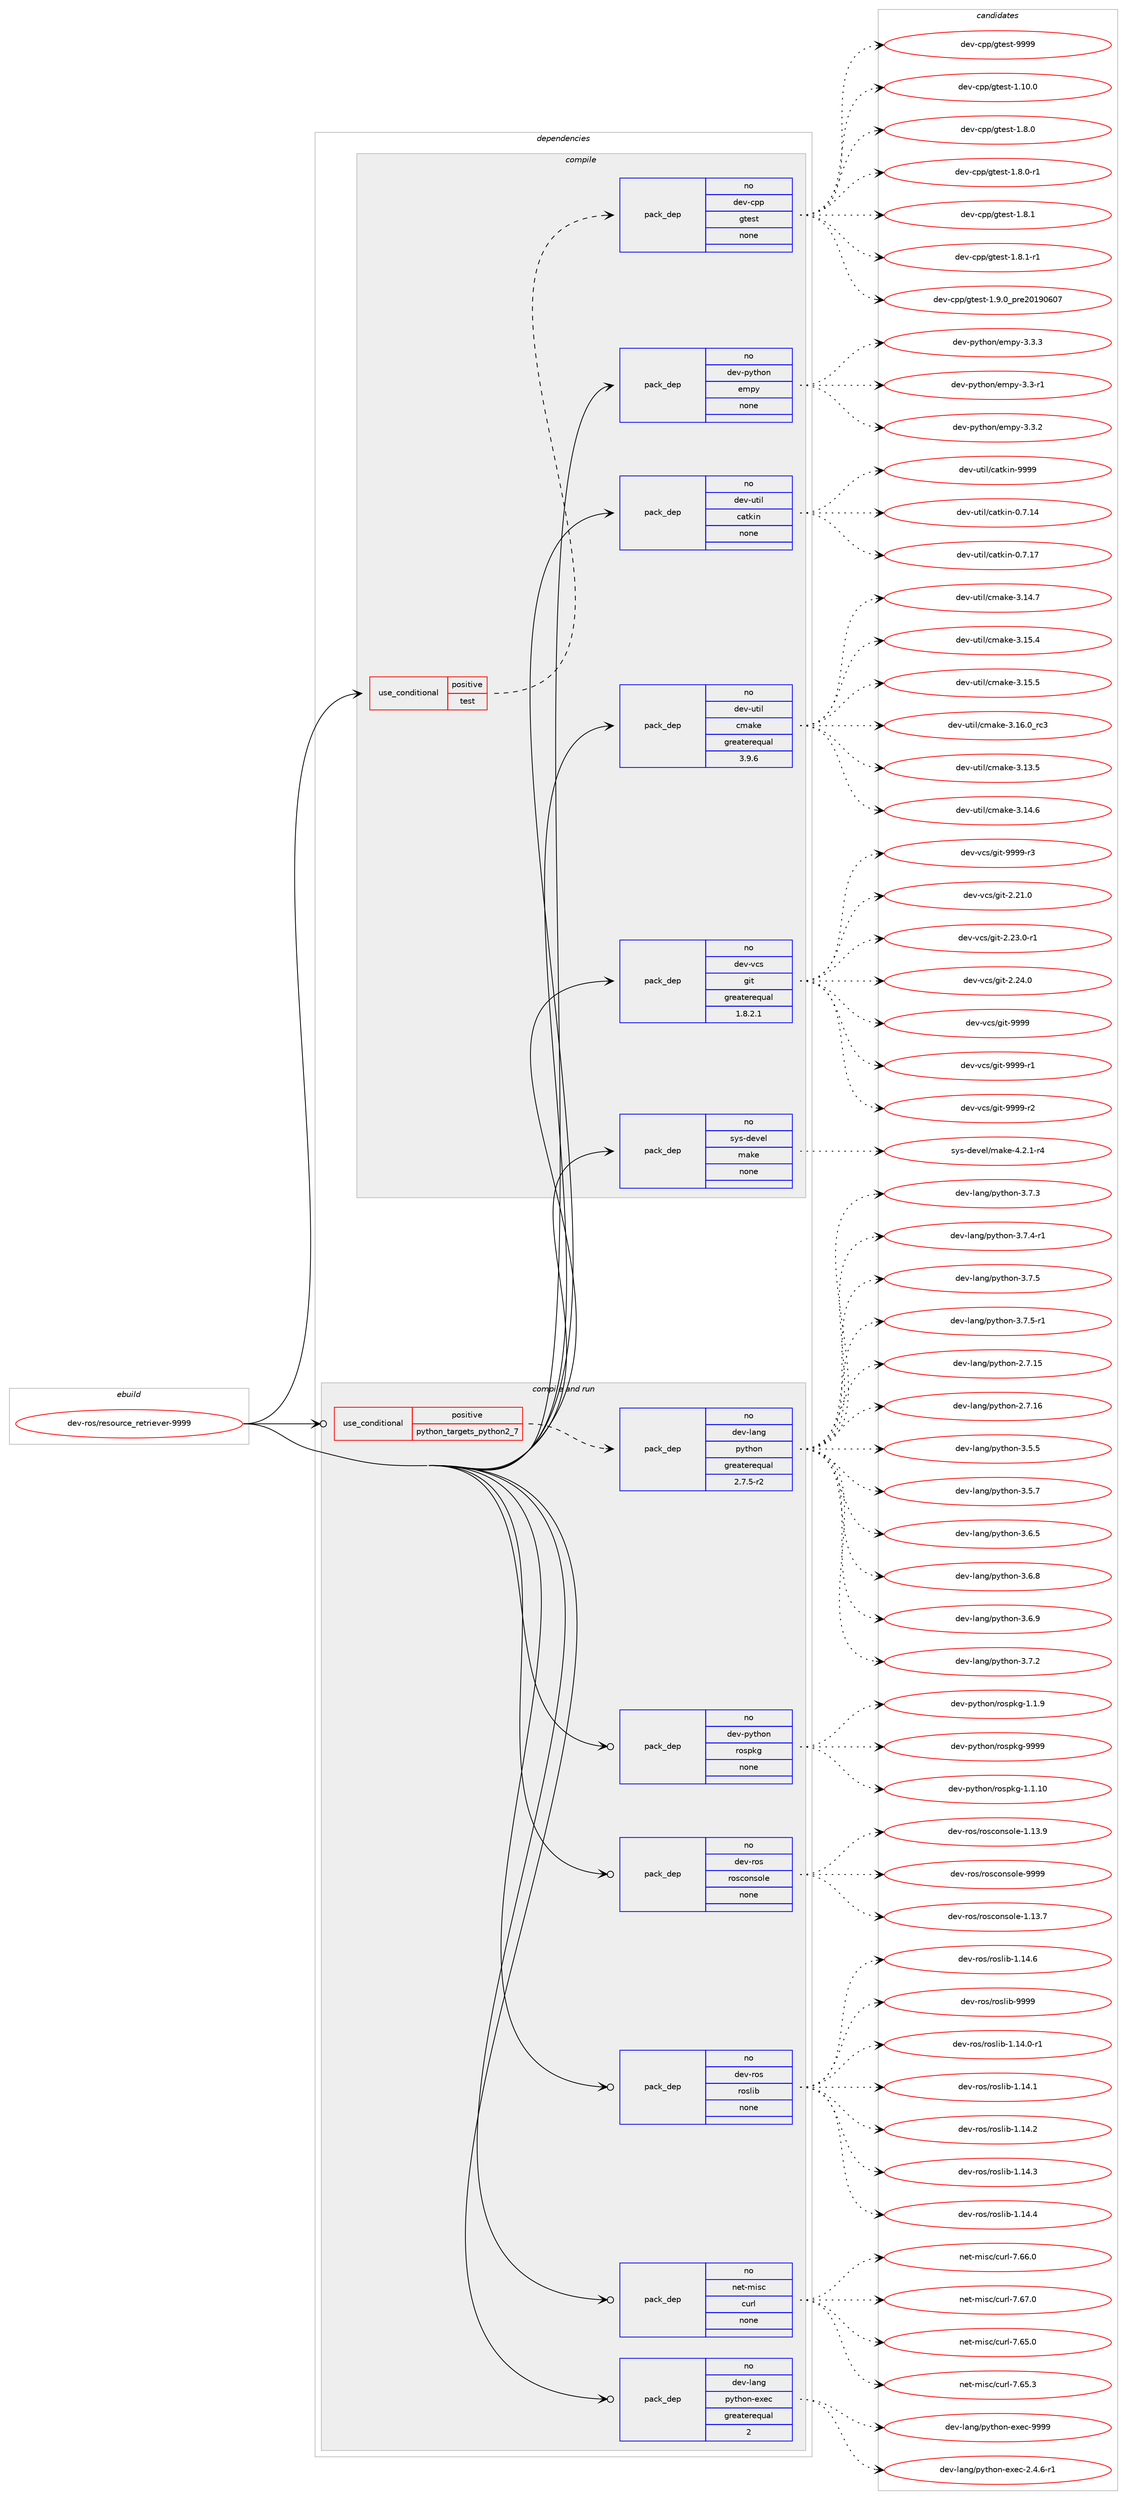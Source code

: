 digraph prolog {

# *************
# Graph options
# *************

newrank=true;
concentrate=true;
compound=true;
graph [rankdir=LR,fontname=Helvetica,fontsize=10,ranksep=1.5];#, ranksep=2.5, nodesep=0.2];
edge  [arrowhead=vee];
node  [fontname=Helvetica,fontsize=10];

# **********
# The ebuild
# **********

subgraph cluster_leftcol {
color=gray;
rank=same;
label=<<i>ebuild</i>>;
id [label="dev-ros/resource_retriever-9999", color=red, width=4, href="../dev-ros/resource_retriever-9999.svg"];
}

# ****************
# The dependencies
# ****************

subgraph cluster_midcol {
color=gray;
label=<<i>dependencies</i>>;
subgraph cluster_compile {
fillcolor="#eeeeee";
style=filled;
label=<<i>compile</i>>;
subgraph cond154319 {
dependency659335 [label=<<TABLE BORDER="0" CELLBORDER="1" CELLSPACING="0" CELLPADDING="4"><TR><TD ROWSPAN="3" CELLPADDING="10">use_conditional</TD></TR><TR><TD>positive</TD></TR><TR><TD>test</TD></TR></TABLE>>, shape=none, color=red];
subgraph pack493110 {
dependency659336 [label=<<TABLE BORDER="0" CELLBORDER="1" CELLSPACING="0" CELLPADDING="4" WIDTH="220"><TR><TD ROWSPAN="6" CELLPADDING="30">pack_dep</TD></TR><TR><TD WIDTH="110">no</TD></TR><TR><TD>dev-cpp</TD></TR><TR><TD>gtest</TD></TR><TR><TD>none</TD></TR><TR><TD></TD></TR></TABLE>>, shape=none, color=blue];
}
dependency659335:e -> dependency659336:w [weight=20,style="dashed",arrowhead="vee"];
}
id:e -> dependency659335:w [weight=20,style="solid",arrowhead="vee"];
subgraph pack493111 {
dependency659337 [label=<<TABLE BORDER="0" CELLBORDER="1" CELLSPACING="0" CELLPADDING="4" WIDTH="220"><TR><TD ROWSPAN="6" CELLPADDING="30">pack_dep</TD></TR><TR><TD WIDTH="110">no</TD></TR><TR><TD>dev-python</TD></TR><TR><TD>empy</TD></TR><TR><TD>none</TD></TR><TR><TD></TD></TR></TABLE>>, shape=none, color=blue];
}
id:e -> dependency659337:w [weight=20,style="solid",arrowhead="vee"];
subgraph pack493112 {
dependency659338 [label=<<TABLE BORDER="0" CELLBORDER="1" CELLSPACING="0" CELLPADDING="4" WIDTH="220"><TR><TD ROWSPAN="6" CELLPADDING="30">pack_dep</TD></TR><TR><TD WIDTH="110">no</TD></TR><TR><TD>dev-util</TD></TR><TR><TD>catkin</TD></TR><TR><TD>none</TD></TR><TR><TD></TD></TR></TABLE>>, shape=none, color=blue];
}
id:e -> dependency659338:w [weight=20,style="solid",arrowhead="vee"];
subgraph pack493113 {
dependency659339 [label=<<TABLE BORDER="0" CELLBORDER="1" CELLSPACING="0" CELLPADDING="4" WIDTH="220"><TR><TD ROWSPAN="6" CELLPADDING="30">pack_dep</TD></TR><TR><TD WIDTH="110">no</TD></TR><TR><TD>dev-util</TD></TR><TR><TD>cmake</TD></TR><TR><TD>greaterequal</TD></TR><TR><TD>3.9.6</TD></TR></TABLE>>, shape=none, color=blue];
}
id:e -> dependency659339:w [weight=20,style="solid",arrowhead="vee"];
subgraph pack493114 {
dependency659340 [label=<<TABLE BORDER="0" CELLBORDER="1" CELLSPACING="0" CELLPADDING="4" WIDTH="220"><TR><TD ROWSPAN="6" CELLPADDING="30">pack_dep</TD></TR><TR><TD WIDTH="110">no</TD></TR><TR><TD>dev-vcs</TD></TR><TR><TD>git</TD></TR><TR><TD>greaterequal</TD></TR><TR><TD>1.8.2.1</TD></TR></TABLE>>, shape=none, color=blue];
}
id:e -> dependency659340:w [weight=20,style="solid",arrowhead="vee"];
subgraph pack493115 {
dependency659341 [label=<<TABLE BORDER="0" CELLBORDER="1" CELLSPACING="0" CELLPADDING="4" WIDTH="220"><TR><TD ROWSPAN="6" CELLPADDING="30">pack_dep</TD></TR><TR><TD WIDTH="110">no</TD></TR><TR><TD>sys-devel</TD></TR><TR><TD>make</TD></TR><TR><TD>none</TD></TR><TR><TD></TD></TR></TABLE>>, shape=none, color=blue];
}
id:e -> dependency659341:w [weight=20,style="solid",arrowhead="vee"];
}
subgraph cluster_compileandrun {
fillcolor="#eeeeee";
style=filled;
label=<<i>compile and run</i>>;
subgraph cond154320 {
dependency659342 [label=<<TABLE BORDER="0" CELLBORDER="1" CELLSPACING="0" CELLPADDING="4"><TR><TD ROWSPAN="3" CELLPADDING="10">use_conditional</TD></TR><TR><TD>positive</TD></TR><TR><TD>python_targets_python2_7</TD></TR></TABLE>>, shape=none, color=red];
subgraph pack493116 {
dependency659343 [label=<<TABLE BORDER="0" CELLBORDER="1" CELLSPACING="0" CELLPADDING="4" WIDTH="220"><TR><TD ROWSPAN="6" CELLPADDING="30">pack_dep</TD></TR><TR><TD WIDTH="110">no</TD></TR><TR><TD>dev-lang</TD></TR><TR><TD>python</TD></TR><TR><TD>greaterequal</TD></TR><TR><TD>2.7.5-r2</TD></TR></TABLE>>, shape=none, color=blue];
}
dependency659342:e -> dependency659343:w [weight=20,style="dashed",arrowhead="vee"];
}
id:e -> dependency659342:w [weight=20,style="solid",arrowhead="odotvee"];
subgraph pack493117 {
dependency659344 [label=<<TABLE BORDER="0" CELLBORDER="1" CELLSPACING="0" CELLPADDING="4" WIDTH="220"><TR><TD ROWSPAN="6" CELLPADDING="30">pack_dep</TD></TR><TR><TD WIDTH="110">no</TD></TR><TR><TD>dev-lang</TD></TR><TR><TD>python-exec</TD></TR><TR><TD>greaterequal</TD></TR><TR><TD>2</TD></TR></TABLE>>, shape=none, color=blue];
}
id:e -> dependency659344:w [weight=20,style="solid",arrowhead="odotvee"];
subgraph pack493118 {
dependency659345 [label=<<TABLE BORDER="0" CELLBORDER="1" CELLSPACING="0" CELLPADDING="4" WIDTH="220"><TR><TD ROWSPAN="6" CELLPADDING="30">pack_dep</TD></TR><TR><TD WIDTH="110">no</TD></TR><TR><TD>dev-python</TD></TR><TR><TD>rospkg</TD></TR><TR><TD>none</TD></TR><TR><TD></TD></TR></TABLE>>, shape=none, color=blue];
}
id:e -> dependency659345:w [weight=20,style="solid",arrowhead="odotvee"];
subgraph pack493119 {
dependency659346 [label=<<TABLE BORDER="0" CELLBORDER="1" CELLSPACING="0" CELLPADDING="4" WIDTH="220"><TR><TD ROWSPAN="6" CELLPADDING="30">pack_dep</TD></TR><TR><TD WIDTH="110">no</TD></TR><TR><TD>dev-ros</TD></TR><TR><TD>rosconsole</TD></TR><TR><TD>none</TD></TR><TR><TD></TD></TR></TABLE>>, shape=none, color=blue];
}
id:e -> dependency659346:w [weight=20,style="solid",arrowhead="odotvee"];
subgraph pack493120 {
dependency659347 [label=<<TABLE BORDER="0" CELLBORDER="1" CELLSPACING="0" CELLPADDING="4" WIDTH="220"><TR><TD ROWSPAN="6" CELLPADDING="30">pack_dep</TD></TR><TR><TD WIDTH="110">no</TD></TR><TR><TD>dev-ros</TD></TR><TR><TD>roslib</TD></TR><TR><TD>none</TD></TR><TR><TD></TD></TR></TABLE>>, shape=none, color=blue];
}
id:e -> dependency659347:w [weight=20,style="solid",arrowhead="odotvee"];
subgraph pack493121 {
dependency659348 [label=<<TABLE BORDER="0" CELLBORDER="1" CELLSPACING="0" CELLPADDING="4" WIDTH="220"><TR><TD ROWSPAN="6" CELLPADDING="30">pack_dep</TD></TR><TR><TD WIDTH="110">no</TD></TR><TR><TD>net-misc</TD></TR><TR><TD>curl</TD></TR><TR><TD>none</TD></TR><TR><TD></TD></TR></TABLE>>, shape=none, color=blue];
}
id:e -> dependency659348:w [weight=20,style="solid",arrowhead="odotvee"];
}
subgraph cluster_run {
fillcolor="#eeeeee";
style=filled;
label=<<i>run</i>>;
}
}

# **************
# The candidates
# **************

subgraph cluster_choices {
rank=same;
color=gray;
label=<<i>candidates</i>>;

subgraph choice493110 {
color=black;
nodesep=1;
choice10010111845991121124710311610111511645494649484648 [label="dev-cpp/gtest-1.10.0", color=red, width=4,href="../dev-cpp/gtest-1.10.0.svg"];
choice100101118459911211247103116101115116454946564648 [label="dev-cpp/gtest-1.8.0", color=red, width=4,href="../dev-cpp/gtest-1.8.0.svg"];
choice1001011184599112112471031161011151164549465646484511449 [label="dev-cpp/gtest-1.8.0-r1", color=red, width=4,href="../dev-cpp/gtest-1.8.0-r1.svg"];
choice100101118459911211247103116101115116454946564649 [label="dev-cpp/gtest-1.8.1", color=red, width=4,href="../dev-cpp/gtest-1.8.1.svg"];
choice1001011184599112112471031161011151164549465646494511449 [label="dev-cpp/gtest-1.8.1-r1", color=red, width=4,href="../dev-cpp/gtest-1.8.1-r1.svg"];
choice100101118459911211247103116101115116454946574648951121141015048495748544855 [label="dev-cpp/gtest-1.9.0_pre20190607", color=red, width=4,href="../dev-cpp/gtest-1.9.0_pre20190607.svg"];
choice1001011184599112112471031161011151164557575757 [label="dev-cpp/gtest-9999", color=red, width=4,href="../dev-cpp/gtest-9999.svg"];
dependency659336:e -> choice10010111845991121124710311610111511645494649484648:w [style=dotted,weight="100"];
dependency659336:e -> choice100101118459911211247103116101115116454946564648:w [style=dotted,weight="100"];
dependency659336:e -> choice1001011184599112112471031161011151164549465646484511449:w [style=dotted,weight="100"];
dependency659336:e -> choice100101118459911211247103116101115116454946564649:w [style=dotted,weight="100"];
dependency659336:e -> choice1001011184599112112471031161011151164549465646494511449:w [style=dotted,weight="100"];
dependency659336:e -> choice100101118459911211247103116101115116454946574648951121141015048495748544855:w [style=dotted,weight="100"];
dependency659336:e -> choice1001011184599112112471031161011151164557575757:w [style=dotted,weight="100"];
}
subgraph choice493111 {
color=black;
nodesep=1;
choice1001011184511212111610411111047101109112121455146514511449 [label="dev-python/empy-3.3-r1", color=red, width=4,href="../dev-python/empy-3.3-r1.svg"];
choice1001011184511212111610411111047101109112121455146514650 [label="dev-python/empy-3.3.2", color=red, width=4,href="../dev-python/empy-3.3.2.svg"];
choice1001011184511212111610411111047101109112121455146514651 [label="dev-python/empy-3.3.3", color=red, width=4,href="../dev-python/empy-3.3.3.svg"];
dependency659337:e -> choice1001011184511212111610411111047101109112121455146514511449:w [style=dotted,weight="100"];
dependency659337:e -> choice1001011184511212111610411111047101109112121455146514650:w [style=dotted,weight="100"];
dependency659337:e -> choice1001011184511212111610411111047101109112121455146514651:w [style=dotted,weight="100"];
}
subgraph choice493112 {
color=black;
nodesep=1;
choice1001011184511711610510847999711610710511045484655464952 [label="dev-util/catkin-0.7.14", color=red, width=4,href="../dev-util/catkin-0.7.14.svg"];
choice1001011184511711610510847999711610710511045484655464955 [label="dev-util/catkin-0.7.17", color=red, width=4,href="../dev-util/catkin-0.7.17.svg"];
choice100101118451171161051084799971161071051104557575757 [label="dev-util/catkin-9999", color=red, width=4,href="../dev-util/catkin-9999.svg"];
dependency659338:e -> choice1001011184511711610510847999711610710511045484655464952:w [style=dotted,weight="100"];
dependency659338:e -> choice1001011184511711610510847999711610710511045484655464955:w [style=dotted,weight="100"];
dependency659338:e -> choice100101118451171161051084799971161071051104557575757:w [style=dotted,weight="100"];
}
subgraph choice493113 {
color=black;
nodesep=1;
choice1001011184511711610510847991099710710145514649514653 [label="dev-util/cmake-3.13.5", color=red, width=4,href="../dev-util/cmake-3.13.5.svg"];
choice1001011184511711610510847991099710710145514649524654 [label="dev-util/cmake-3.14.6", color=red, width=4,href="../dev-util/cmake-3.14.6.svg"];
choice1001011184511711610510847991099710710145514649524655 [label="dev-util/cmake-3.14.7", color=red, width=4,href="../dev-util/cmake-3.14.7.svg"];
choice1001011184511711610510847991099710710145514649534652 [label="dev-util/cmake-3.15.4", color=red, width=4,href="../dev-util/cmake-3.15.4.svg"];
choice1001011184511711610510847991099710710145514649534653 [label="dev-util/cmake-3.15.5", color=red, width=4,href="../dev-util/cmake-3.15.5.svg"];
choice1001011184511711610510847991099710710145514649544648951149951 [label="dev-util/cmake-3.16.0_rc3", color=red, width=4,href="../dev-util/cmake-3.16.0_rc3.svg"];
dependency659339:e -> choice1001011184511711610510847991099710710145514649514653:w [style=dotted,weight="100"];
dependency659339:e -> choice1001011184511711610510847991099710710145514649524654:w [style=dotted,weight="100"];
dependency659339:e -> choice1001011184511711610510847991099710710145514649524655:w [style=dotted,weight="100"];
dependency659339:e -> choice1001011184511711610510847991099710710145514649534652:w [style=dotted,weight="100"];
dependency659339:e -> choice1001011184511711610510847991099710710145514649534653:w [style=dotted,weight="100"];
dependency659339:e -> choice1001011184511711610510847991099710710145514649544648951149951:w [style=dotted,weight="100"];
}
subgraph choice493114 {
color=black;
nodesep=1;
choice10010111845118991154710310511645504650494648 [label="dev-vcs/git-2.21.0", color=red, width=4,href="../dev-vcs/git-2.21.0.svg"];
choice100101118451189911547103105116455046505146484511449 [label="dev-vcs/git-2.23.0-r1", color=red, width=4,href="../dev-vcs/git-2.23.0-r1.svg"];
choice10010111845118991154710310511645504650524648 [label="dev-vcs/git-2.24.0", color=red, width=4,href="../dev-vcs/git-2.24.0.svg"];
choice1001011184511899115471031051164557575757 [label="dev-vcs/git-9999", color=red, width=4,href="../dev-vcs/git-9999.svg"];
choice10010111845118991154710310511645575757574511449 [label="dev-vcs/git-9999-r1", color=red, width=4,href="../dev-vcs/git-9999-r1.svg"];
choice10010111845118991154710310511645575757574511450 [label="dev-vcs/git-9999-r2", color=red, width=4,href="../dev-vcs/git-9999-r2.svg"];
choice10010111845118991154710310511645575757574511451 [label="dev-vcs/git-9999-r3", color=red, width=4,href="../dev-vcs/git-9999-r3.svg"];
dependency659340:e -> choice10010111845118991154710310511645504650494648:w [style=dotted,weight="100"];
dependency659340:e -> choice100101118451189911547103105116455046505146484511449:w [style=dotted,weight="100"];
dependency659340:e -> choice10010111845118991154710310511645504650524648:w [style=dotted,weight="100"];
dependency659340:e -> choice1001011184511899115471031051164557575757:w [style=dotted,weight="100"];
dependency659340:e -> choice10010111845118991154710310511645575757574511449:w [style=dotted,weight="100"];
dependency659340:e -> choice10010111845118991154710310511645575757574511450:w [style=dotted,weight="100"];
dependency659340:e -> choice10010111845118991154710310511645575757574511451:w [style=dotted,weight="100"];
}
subgraph choice493115 {
color=black;
nodesep=1;
choice1151211154510010111810110847109971071014552465046494511452 [label="sys-devel/make-4.2.1-r4", color=red, width=4,href="../sys-devel/make-4.2.1-r4.svg"];
dependency659341:e -> choice1151211154510010111810110847109971071014552465046494511452:w [style=dotted,weight="100"];
}
subgraph choice493116 {
color=black;
nodesep=1;
choice10010111845108971101034711212111610411111045504655464953 [label="dev-lang/python-2.7.15", color=red, width=4,href="../dev-lang/python-2.7.15.svg"];
choice10010111845108971101034711212111610411111045504655464954 [label="dev-lang/python-2.7.16", color=red, width=4,href="../dev-lang/python-2.7.16.svg"];
choice100101118451089711010347112121116104111110455146534653 [label="dev-lang/python-3.5.5", color=red, width=4,href="../dev-lang/python-3.5.5.svg"];
choice100101118451089711010347112121116104111110455146534655 [label="dev-lang/python-3.5.7", color=red, width=4,href="../dev-lang/python-3.5.7.svg"];
choice100101118451089711010347112121116104111110455146544653 [label="dev-lang/python-3.6.5", color=red, width=4,href="../dev-lang/python-3.6.5.svg"];
choice100101118451089711010347112121116104111110455146544656 [label="dev-lang/python-3.6.8", color=red, width=4,href="../dev-lang/python-3.6.8.svg"];
choice100101118451089711010347112121116104111110455146544657 [label="dev-lang/python-3.6.9", color=red, width=4,href="../dev-lang/python-3.6.9.svg"];
choice100101118451089711010347112121116104111110455146554650 [label="dev-lang/python-3.7.2", color=red, width=4,href="../dev-lang/python-3.7.2.svg"];
choice100101118451089711010347112121116104111110455146554651 [label="dev-lang/python-3.7.3", color=red, width=4,href="../dev-lang/python-3.7.3.svg"];
choice1001011184510897110103471121211161041111104551465546524511449 [label="dev-lang/python-3.7.4-r1", color=red, width=4,href="../dev-lang/python-3.7.4-r1.svg"];
choice100101118451089711010347112121116104111110455146554653 [label="dev-lang/python-3.7.5", color=red, width=4,href="../dev-lang/python-3.7.5.svg"];
choice1001011184510897110103471121211161041111104551465546534511449 [label="dev-lang/python-3.7.5-r1", color=red, width=4,href="../dev-lang/python-3.7.5-r1.svg"];
dependency659343:e -> choice10010111845108971101034711212111610411111045504655464953:w [style=dotted,weight="100"];
dependency659343:e -> choice10010111845108971101034711212111610411111045504655464954:w [style=dotted,weight="100"];
dependency659343:e -> choice100101118451089711010347112121116104111110455146534653:w [style=dotted,weight="100"];
dependency659343:e -> choice100101118451089711010347112121116104111110455146534655:w [style=dotted,weight="100"];
dependency659343:e -> choice100101118451089711010347112121116104111110455146544653:w [style=dotted,weight="100"];
dependency659343:e -> choice100101118451089711010347112121116104111110455146544656:w [style=dotted,weight="100"];
dependency659343:e -> choice100101118451089711010347112121116104111110455146544657:w [style=dotted,weight="100"];
dependency659343:e -> choice100101118451089711010347112121116104111110455146554650:w [style=dotted,weight="100"];
dependency659343:e -> choice100101118451089711010347112121116104111110455146554651:w [style=dotted,weight="100"];
dependency659343:e -> choice1001011184510897110103471121211161041111104551465546524511449:w [style=dotted,weight="100"];
dependency659343:e -> choice100101118451089711010347112121116104111110455146554653:w [style=dotted,weight="100"];
dependency659343:e -> choice1001011184510897110103471121211161041111104551465546534511449:w [style=dotted,weight="100"];
}
subgraph choice493117 {
color=black;
nodesep=1;
choice10010111845108971101034711212111610411111045101120101994550465246544511449 [label="dev-lang/python-exec-2.4.6-r1", color=red, width=4,href="../dev-lang/python-exec-2.4.6-r1.svg"];
choice10010111845108971101034711212111610411111045101120101994557575757 [label="dev-lang/python-exec-9999", color=red, width=4,href="../dev-lang/python-exec-9999.svg"];
dependency659344:e -> choice10010111845108971101034711212111610411111045101120101994550465246544511449:w [style=dotted,weight="100"];
dependency659344:e -> choice10010111845108971101034711212111610411111045101120101994557575757:w [style=dotted,weight="100"];
}
subgraph choice493118 {
color=black;
nodesep=1;
choice100101118451121211161041111104711411111511210710345494649464948 [label="dev-python/rospkg-1.1.10", color=red, width=4,href="../dev-python/rospkg-1.1.10.svg"];
choice1001011184511212111610411111047114111115112107103454946494657 [label="dev-python/rospkg-1.1.9", color=red, width=4,href="../dev-python/rospkg-1.1.9.svg"];
choice10010111845112121116104111110471141111151121071034557575757 [label="dev-python/rospkg-9999", color=red, width=4,href="../dev-python/rospkg-9999.svg"];
dependency659345:e -> choice100101118451121211161041111104711411111511210710345494649464948:w [style=dotted,weight="100"];
dependency659345:e -> choice1001011184511212111610411111047114111115112107103454946494657:w [style=dotted,weight="100"];
dependency659345:e -> choice10010111845112121116104111110471141111151121071034557575757:w [style=dotted,weight="100"];
}
subgraph choice493119 {
color=black;
nodesep=1;
choice10010111845114111115471141111159911111011511110810145494649514655 [label="dev-ros/rosconsole-1.13.7", color=red, width=4,href="../dev-ros/rosconsole-1.13.7.svg"];
choice10010111845114111115471141111159911111011511110810145494649514657 [label="dev-ros/rosconsole-1.13.9", color=red, width=4,href="../dev-ros/rosconsole-1.13.9.svg"];
choice1001011184511411111547114111115991111101151111081014557575757 [label="dev-ros/rosconsole-9999", color=red, width=4,href="../dev-ros/rosconsole-9999.svg"];
dependency659346:e -> choice10010111845114111115471141111159911111011511110810145494649514655:w [style=dotted,weight="100"];
dependency659346:e -> choice10010111845114111115471141111159911111011511110810145494649514657:w [style=dotted,weight="100"];
dependency659346:e -> choice1001011184511411111547114111115991111101151111081014557575757:w [style=dotted,weight="100"];
}
subgraph choice493120 {
color=black;
nodesep=1;
choice100101118451141111154711411111510810598454946495246484511449 [label="dev-ros/roslib-1.14.0-r1", color=red, width=4,href="../dev-ros/roslib-1.14.0-r1.svg"];
choice10010111845114111115471141111151081059845494649524649 [label="dev-ros/roslib-1.14.1", color=red, width=4,href="../dev-ros/roslib-1.14.1.svg"];
choice10010111845114111115471141111151081059845494649524650 [label="dev-ros/roslib-1.14.2", color=red, width=4,href="../dev-ros/roslib-1.14.2.svg"];
choice10010111845114111115471141111151081059845494649524651 [label="dev-ros/roslib-1.14.3", color=red, width=4,href="../dev-ros/roslib-1.14.3.svg"];
choice10010111845114111115471141111151081059845494649524652 [label="dev-ros/roslib-1.14.4", color=red, width=4,href="../dev-ros/roslib-1.14.4.svg"];
choice10010111845114111115471141111151081059845494649524654 [label="dev-ros/roslib-1.14.6", color=red, width=4,href="../dev-ros/roslib-1.14.6.svg"];
choice1001011184511411111547114111115108105984557575757 [label="dev-ros/roslib-9999", color=red, width=4,href="../dev-ros/roslib-9999.svg"];
dependency659347:e -> choice100101118451141111154711411111510810598454946495246484511449:w [style=dotted,weight="100"];
dependency659347:e -> choice10010111845114111115471141111151081059845494649524649:w [style=dotted,weight="100"];
dependency659347:e -> choice10010111845114111115471141111151081059845494649524650:w [style=dotted,weight="100"];
dependency659347:e -> choice10010111845114111115471141111151081059845494649524651:w [style=dotted,weight="100"];
dependency659347:e -> choice10010111845114111115471141111151081059845494649524652:w [style=dotted,weight="100"];
dependency659347:e -> choice10010111845114111115471141111151081059845494649524654:w [style=dotted,weight="100"];
dependency659347:e -> choice1001011184511411111547114111115108105984557575757:w [style=dotted,weight="100"];
}
subgraph choice493121 {
color=black;
nodesep=1;
choice1101011164510910511599479911711410845554654534648 [label="net-misc/curl-7.65.0", color=red, width=4,href="../net-misc/curl-7.65.0.svg"];
choice1101011164510910511599479911711410845554654534651 [label="net-misc/curl-7.65.3", color=red, width=4,href="../net-misc/curl-7.65.3.svg"];
choice1101011164510910511599479911711410845554654544648 [label="net-misc/curl-7.66.0", color=red, width=4,href="../net-misc/curl-7.66.0.svg"];
choice1101011164510910511599479911711410845554654554648 [label="net-misc/curl-7.67.0", color=red, width=4,href="../net-misc/curl-7.67.0.svg"];
dependency659348:e -> choice1101011164510910511599479911711410845554654534648:w [style=dotted,weight="100"];
dependency659348:e -> choice1101011164510910511599479911711410845554654534651:w [style=dotted,weight="100"];
dependency659348:e -> choice1101011164510910511599479911711410845554654544648:w [style=dotted,weight="100"];
dependency659348:e -> choice1101011164510910511599479911711410845554654554648:w [style=dotted,weight="100"];
}
}

}
